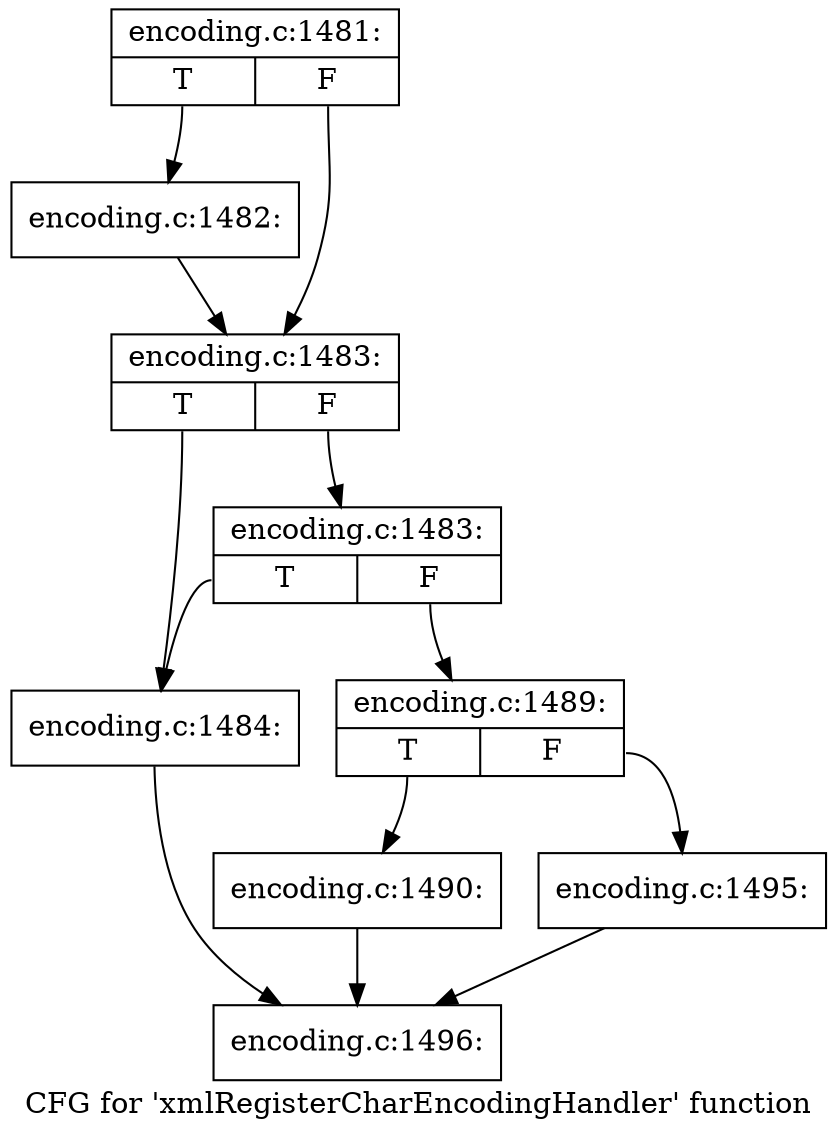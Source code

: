 digraph "CFG for 'xmlRegisterCharEncodingHandler' function" {
	label="CFG for 'xmlRegisterCharEncodingHandler' function";

	Node0x5557bd8ed3a0 [shape=record,label="{encoding.c:1481:|{<s0>T|<s1>F}}"];
	Node0x5557bd8ed3a0:s0 -> Node0x5557bd8ed330;
	Node0x5557bd8ed3a0:s1 -> Node0x5557bd8e5ba0;
	Node0x5557bd8ed330 [shape=record,label="{encoding.c:1482:}"];
	Node0x5557bd8ed330 -> Node0x5557bd8e5ba0;
	Node0x5557bd8e5ba0 [shape=record,label="{encoding.c:1483:|{<s0>T|<s1>F}}"];
	Node0x5557bd8e5ba0:s0 -> Node0x5557bd8ee0e0;
	Node0x5557bd8e5ba0:s1 -> Node0x5557bd8ee180;
	Node0x5557bd8ee180 [shape=record,label="{encoding.c:1483:|{<s0>T|<s1>F}}"];
	Node0x5557bd8ee180:s0 -> Node0x5557bd8ee0e0;
	Node0x5557bd8ee180:s1 -> Node0x5557bd8ee130;
	Node0x5557bd8ee0e0 [shape=record,label="{encoding.c:1484:}"];
	Node0x5557bd8ee0e0 -> Node0x5557bd8ed590;
	Node0x5557bd8ee130 [shape=record,label="{encoding.c:1489:|{<s0>T|<s1>F}}"];
	Node0x5557bd8ee130:s0 -> Node0x5557bd8ef3c0;
	Node0x5557bd8ee130:s1 -> Node0x5557bd8ef410;
	Node0x5557bd8ef3c0 [shape=record,label="{encoding.c:1490:}"];
	Node0x5557bd8ef3c0 -> Node0x5557bd8ed590;
	Node0x5557bd8ef410 [shape=record,label="{encoding.c:1495:}"];
	Node0x5557bd8ef410 -> Node0x5557bd8ed590;
	Node0x5557bd8ed590 [shape=record,label="{encoding.c:1496:}"];
}
